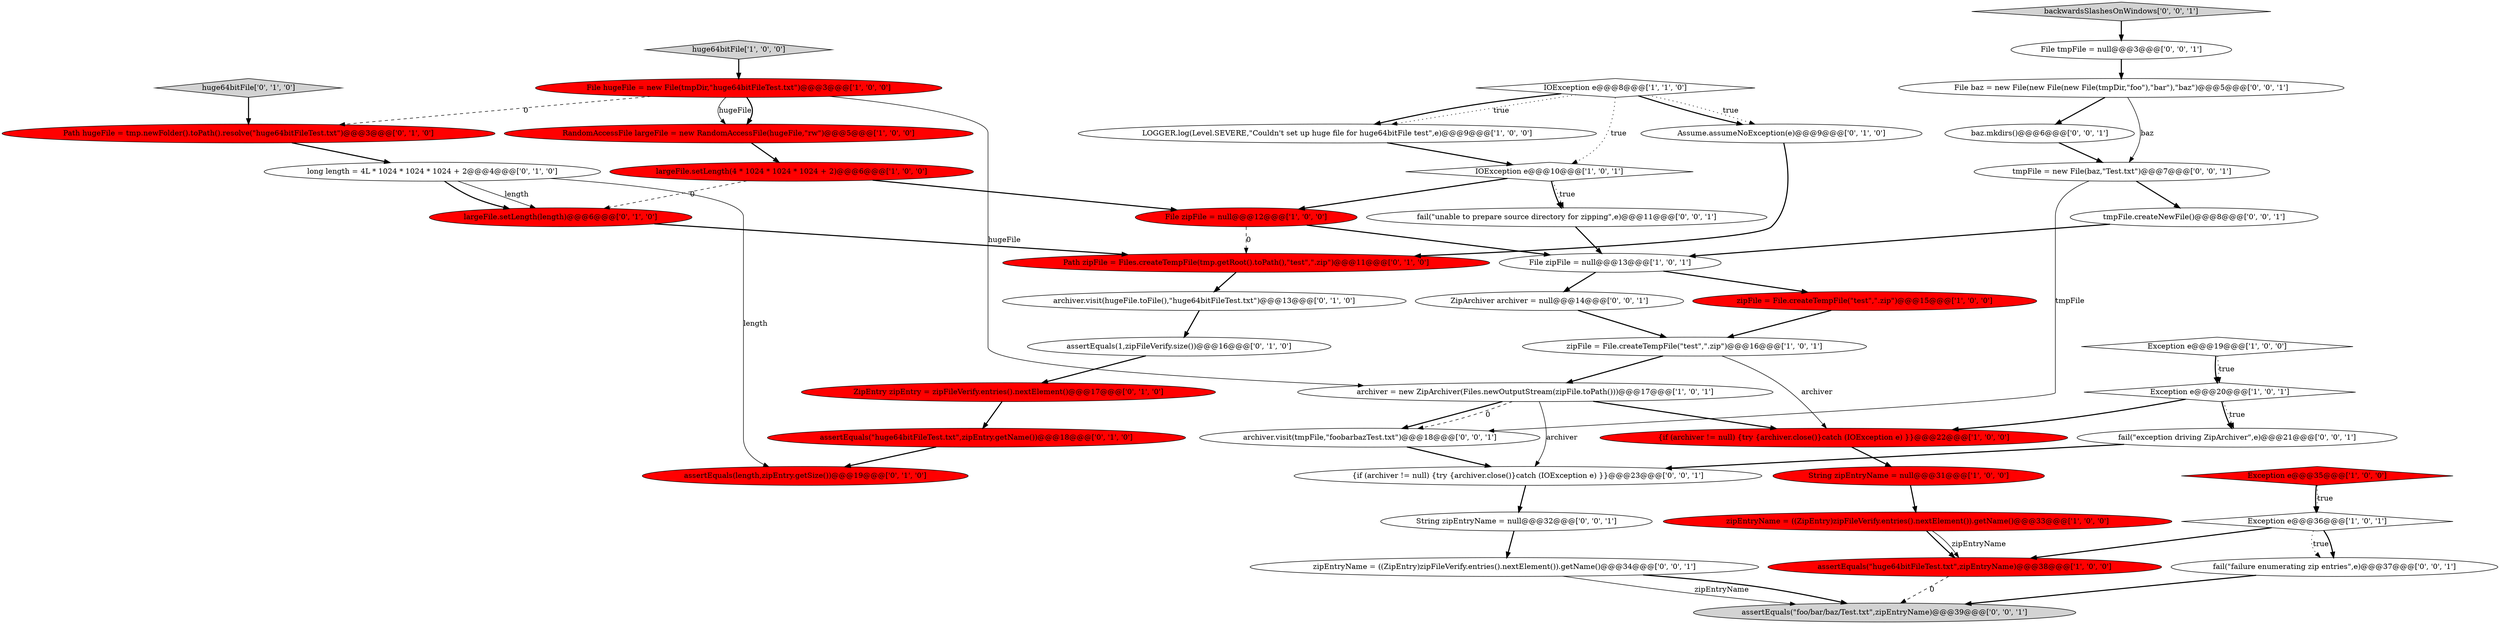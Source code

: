 digraph {
11 [style = filled, label = "Exception e@@@20@@@['1', '0', '1']", fillcolor = white, shape = diamond image = "AAA0AAABBB1BBB"];
43 [style = filled, label = "File tmpFile = null@@@3@@@['0', '0', '1']", fillcolor = white, shape = ellipse image = "AAA0AAABBB3BBB"];
30 [style = filled, label = "long length = 4L * 1024 * 1024 * 1024 + 2@@@4@@@['0', '1', '0']", fillcolor = white, shape = ellipse image = "AAA0AAABBB2BBB"];
24 [style = filled, label = "Assume.assumeNoException(e)@@@9@@@['0', '1', '0']", fillcolor = white, shape = ellipse image = "AAA0AAABBB2BBB"];
15 [style = filled, label = "RandomAccessFile largeFile = new RandomAccessFile(hugeFile,\"rw\")@@@5@@@['1', '0', '0']", fillcolor = red, shape = ellipse image = "AAA1AAABBB1BBB"];
23 [style = filled, label = "archiver.visit(hugeFile.toFile(),\"huge64bitFileTest.txt\")@@@13@@@['0', '1', '0']", fillcolor = white, shape = ellipse image = "AAA0AAABBB2BBB"];
10 [style = filled, label = "huge64bitFile['1', '0', '0']", fillcolor = lightgray, shape = diamond image = "AAA0AAABBB1BBB"];
20 [style = filled, label = "Path hugeFile = tmp.newFolder().toPath().resolve(\"huge64bitFileTest.txt\")@@@3@@@['0', '1', '0']", fillcolor = red, shape = ellipse image = "AAA1AAABBB2BBB"];
41 [style = filled, label = "{if (archiver != null) {try {archiver.close()}catch (IOException e) }}@@@23@@@['0', '0', '1']", fillcolor = white, shape = ellipse image = "AAA0AAABBB3BBB"];
13 [style = filled, label = "File hugeFile = new File(tmpDir,\"huge64bitFileTest.txt\")@@@3@@@['1', '0', '0']", fillcolor = red, shape = ellipse image = "AAA1AAABBB1BBB"];
22 [style = filled, label = "largeFile.setLength(length)@@@6@@@['0', '1', '0']", fillcolor = red, shape = ellipse image = "AAA1AAABBB2BBB"];
18 [style = filled, label = "IOException e@@@8@@@['1', '1', '0']", fillcolor = white, shape = diamond image = "AAA0AAABBB1BBB"];
37 [style = filled, label = "baz.mkdirs()@@@6@@@['0', '0', '1']", fillcolor = white, shape = ellipse image = "AAA0AAABBB3BBB"];
44 [style = filled, label = "fail(\"unable to prepare source directory for zipping\",e)@@@11@@@['0', '0', '1']", fillcolor = white, shape = ellipse image = "AAA0AAABBB3BBB"];
42 [style = filled, label = "File baz = new File(new File(new File(tmpDir,\"foo\"),\"bar\"),\"baz\")@@@5@@@['0', '0', '1']", fillcolor = white, shape = ellipse image = "AAA0AAABBB3BBB"];
32 [style = filled, label = "assertEquals(\"foo/bar/baz/Test.txt\",zipEntryName)@@@39@@@['0', '0', '1']", fillcolor = lightgray, shape = ellipse image = "AAA0AAABBB3BBB"];
36 [style = filled, label = "archiver.visit(tmpFile,\"foo\bar\baz\Test.txt\")@@@18@@@['0', '0', '1']", fillcolor = white, shape = ellipse image = "AAA0AAABBB3BBB"];
31 [style = filled, label = "String zipEntryName = null@@@32@@@['0', '0', '1']", fillcolor = white, shape = ellipse image = "AAA0AAABBB3BBB"];
19 [style = filled, label = "String zipEntryName = null@@@31@@@['1', '0', '0']", fillcolor = red, shape = ellipse image = "AAA1AAABBB1BBB"];
3 [style = filled, label = "LOGGER.log(Level.SEVERE,\"Couldn't set up huge file for huge64bitFile test\",e)@@@9@@@['1', '0', '0']", fillcolor = white, shape = ellipse image = "AAA0AAABBB1BBB"];
1 [style = filled, label = "File zipFile = null@@@13@@@['1', '0', '1']", fillcolor = white, shape = ellipse image = "AAA0AAABBB1BBB"];
34 [style = filled, label = "fail(\"exception driving ZipArchiver\",e)@@@21@@@['0', '0', '1']", fillcolor = white, shape = ellipse image = "AAA0AAABBB3BBB"];
21 [style = filled, label = "assertEquals(length,zipEntry.getSize())@@@19@@@['0', '1', '0']", fillcolor = red, shape = ellipse image = "AAA1AAABBB2BBB"];
16 [style = filled, label = "Exception e@@@19@@@['1', '0', '0']", fillcolor = white, shape = diamond image = "AAA0AAABBB1BBB"];
2 [style = filled, label = "IOException e@@@10@@@['1', '0', '1']", fillcolor = white, shape = diamond image = "AAA0AAABBB1BBB"];
4 [style = filled, label = "File zipFile = null@@@12@@@['1', '0', '0']", fillcolor = red, shape = ellipse image = "AAA1AAABBB1BBB"];
40 [style = filled, label = "tmpFile.createNewFile()@@@8@@@['0', '0', '1']", fillcolor = white, shape = ellipse image = "AAA0AAABBB3BBB"];
9 [style = filled, label = "zipFile = File.createTempFile(\"test\",\".zip\")@@@16@@@['1', '0', '1']", fillcolor = white, shape = ellipse image = "AAA0AAABBB1BBB"];
29 [style = filled, label = "ZipEntry zipEntry = zipFileVerify.entries().nextElement()@@@17@@@['0', '1', '0']", fillcolor = red, shape = ellipse image = "AAA1AAABBB2BBB"];
35 [style = filled, label = "ZipArchiver archiver = null@@@14@@@['0', '0', '1']", fillcolor = white, shape = ellipse image = "AAA0AAABBB3BBB"];
6 [style = filled, label = "assertEquals(\"huge64bitFileTest.txt\",zipEntryName)@@@38@@@['1', '0', '0']", fillcolor = red, shape = ellipse image = "AAA1AAABBB1BBB"];
8 [style = filled, label = "{if (archiver != null) {try {archiver.close()}catch (IOException e) }}@@@22@@@['1', '0', '0']", fillcolor = red, shape = ellipse image = "AAA1AAABBB1BBB"];
27 [style = filled, label = "assertEquals(\"huge64bitFileTest.txt\",zipEntry.getName())@@@18@@@['0', '1', '0']", fillcolor = red, shape = ellipse image = "AAA1AAABBB2BBB"];
12 [style = filled, label = "Exception e@@@35@@@['1', '0', '0']", fillcolor = red, shape = diamond image = "AAA1AAABBB1BBB"];
5 [style = filled, label = "largeFile.setLength(4 * 1024 * 1024 * 1024 + 2)@@@6@@@['1', '0', '0']", fillcolor = red, shape = ellipse image = "AAA1AAABBB1BBB"];
26 [style = filled, label = "assertEquals(1,zipFileVerify.size())@@@16@@@['0', '1', '0']", fillcolor = white, shape = ellipse image = "AAA0AAABBB2BBB"];
28 [style = filled, label = "Path zipFile = Files.createTempFile(tmp.getRoot().toPath(),\"test\",\".zip\")@@@11@@@['0', '1', '0']", fillcolor = red, shape = ellipse image = "AAA1AAABBB2BBB"];
14 [style = filled, label = "zipFile = File.createTempFile(\"test\",\".zip\")@@@15@@@['1', '0', '0']", fillcolor = red, shape = ellipse image = "AAA1AAABBB1BBB"];
25 [style = filled, label = "huge64bitFile['0', '1', '0']", fillcolor = lightgray, shape = diamond image = "AAA0AAABBB2BBB"];
39 [style = filled, label = "backwardsSlashesOnWindows['0', '0', '1']", fillcolor = lightgray, shape = diamond image = "AAA0AAABBB3BBB"];
17 [style = filled, label = "zipEntryName = ((ZipEntry)zipFileVerify.entries().nextElement()).getName()@@@33@@@['1', '0', '0']", fillcolor = red, shape = ellipse image = "AAA1AAABBB1BBB"];
33 [style = filled, label = "tmpFile = new File(baz,\"Test.txt\")@@@7@@@['0', '0', '1']", fillcolor = white, shape = ellipse image = "AAA0AAABBB3BBB"];
7 [style = filled, label = "Exception e@@@36@@@['1', '0', '1']", fillcolor = white, shape = diamond image = "AAA0AAABBB1BBB"];
45 [style = filled, label = "zipEntryName = ((ZipEntry)zipFileVerify.entries().nextElement()).getName()@@@34@@@['0', '0', '1']", fillcolor = white, shape = ellipse image = "AAA0AAABBB3BBB"];
38 [style = filled, label = "fail(\"failure enumerating zip entries\",e)@@@37@@@['0', '0', '1']", fillcolor = white, shape = ellipse image = "AAA0AAABBB3BBB"];
0 [style = filled, label = "archiver = new ZipArchiver(Files.newOutputStream(zipFile.toPath()))@@@17@@@['1', '0', '1']", fillcolor = white, shape = ellipse image = "AAA0AAABBB1BBB"];
24->28 [style = bold, label=""];
18->3 [style = bold, label=""];
18->24 [style = bold, label=""];
30->22 [style = bold, label=""];
42->37 [style = bold, label=""];
16->11 [style = bold, label=""];
9->0 [style = bold, label=""];
36->41 [style = bold, label=""];
17->6 [style = bold, label=""];
2->44 [style = dotted, label="true"];
35->9 [style = bold, label=""];
8->19 [style = bold, label=""];
13->20 [style = dashed, label="0"];
26->29 [style = bold, label=""];
6->32 [style = dashed, label="0"];
18->24 [style = dotted, label="true"];
43->42 [style = bold, label=""];
23->26 [style = bold, label=""];
39->43 [style = bold, label=""];
45->32 [style = bold, label=""];
1->35 [style = bold, label=""];
22->28 [style = bold, label=""];
17->6 [style = solid, label="zipEntryName"];
34->41 [style = bold, label=""];
19->17 [style = bold, label=""];
2->4 [style = bold, label=""];
7->38 [style = dotted, label="true"];
12->7 [style = bold, label=""];
15->5 [style = bold, label=""];
0->36 [style = bold, label=""];
4->28 [style = dashed, label="0"];
38->32 [style = bold, label=""];
40->1 [style = bold, label=""];
29->27 [style = bold, label=""];
7->38 [style = bold, label=""];
25->20 [style = bold, label=""];
45->32 [style = solid, label="zipEntryName"];
11->34 [style = dotted, label="true"];
11->34 [style = bold, label=""];
33->40 [style = bold, label=""];
9->8 [style = solid, label="archiver"];
42->33 [style = solid, label="baz"];
13->0 [style = solid, label="hugeFile"];
3->2 [style = bold, label=""];
30->22 [style = solid, label="length"];
10->13 [style = bold, label=""];
28->23 [style = bold, label=""];
0->41 [style = solid, label="archiver"];
2->44 [style = bold, label=""];
5->4 [style = bold, label=""];
7->6 [style = bold, label=""];
18->3 [style = dotted, label="true"];
0->8 [style = bold, label=""];
33->36 [style = solid, label="tmpFile"];
13->15 [style = solid, label="hugeFile"];
11->8 [style = bold, label=""];
14->9 [style = bold, label=""];
1->14 [style = bold, label=""];
4->1 [style = bold, label=""];
44->1 [style = bold, label=""];
30->21 [style = solid, label="length"];
13->15 [style = bold, label=""];
41->31 [style = bold, label=""];
0->36 [style = dashed, label="0"];
37->33 [style = bold, label=""];
20->30 [style = bold, label=""];
12->7 [style = dotted, label="true"];
16->11 [style = dotted, label="true"];
27->21 [style = bold, label=""];
31->45 [style = bold, label=""];
18->2 [style = dotted, label="true"];
5->22 [style = dashed, label="0"];
}
